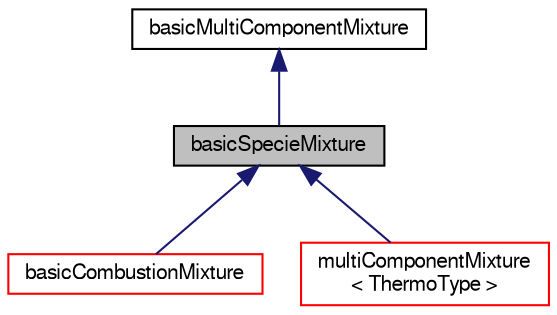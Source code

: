 digraph "basicSpecieMixture"
{
  bgcolor="transparent";
  edge [fontname="FreeSans",fontsize="10",labelfontname="FreeSans",labelfontsize="10"];
  node [fontname="FreeSans",fontsize="10",shape=record];
  Node1 [label="basicSpecieMixture",height=0.2,width=0.4,color="black", fillcolor="grey75", style="filled" fontcolor="black"];
  Node2 -> Node1 [dir="back",color="midnightblue",fontsize="10",style="solid",fontname="FreeSans"];
  Node2 [label="basicMultiComponentMixture",height=0.2,width=0.4,color="black",URL="$a00102.html",tooltip="Multi-component mixture. "];
  Node1 -> Node3 [dir="back",color="midnightblue",fontsize="10",style="solid",fontname="FreeSans"];
  Node3 [label="basicCombustionMixture",height=0.2,width=0.4,color="red",URL="$a00094.html",tooltip="Specialization of the basicSpecieMixture for combustion. "];
  Node1 -> Node4 [dir="back",color="midnightblue",fontsize="10",style="solid",fontname="FreeSans"];
  Node4 [label="multiComponentMixture\l\< ThermoType \>",height=0.2,width=0.4,color="red",URL="$a01498.html",tooltip="Foam::multiComponentMixture. "];
}

